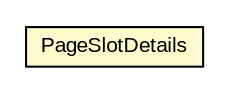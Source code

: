 #!/usr/local/bin/dot
#
# Class diagram 
# Generated by UMLGraph version R5_6 (http://www.umlgraph.org/)
#

digraph G {
	edge [fontname="arial",fontsize=10,labelfontname="arial",labelfontsize=10];
	node [fontname="arial",fontsize=10,shape=plaintext];
	nodesep=0.25;
	ranksep=0.5;
	// java_oo.pagination.PageSlotDetails
	c2478 [label=<<table title="java_oo.pagination.PageSlotDetails" border="0" cellborder="1" cellspacing="0" cellpadding="2" port="p" bgcolor="lemonChiffon" href="./PageSlotDetails.html">
		<tr><td><table border="0" cellspacing="0" cellpadding="1">
<tr><td align="center" balign="center"> PageSlotDetails </td></tr>
		</table></td></tr>
		</table>>, URL="./PageSlotDetails.html", fontname="arial", fontcolor="black", fontsize=10.0];
}

